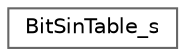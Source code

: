 digraph "Graphical Class Hierarchy"
{
 // LATEX_PDF_SIZE
  bgcolor="transparent";
  edge [fontname=Helvetica,fontsize=10,labelfontname=Helvetica,labelfontsize=10];
  node [fontname=Helvetica,fontsize=10,shape=box,height=0.2,width=0.4];
  rankdir="LR";
  Node0 [label="BitSinTable_s",height=0.2,width=0.4,color="grey40", fillcolor="white", style="filled",URL="$structBitSinTable__s.html",tooltip="Holds a reference to the segment of a sin waveform representing a single bit of data."];
}
